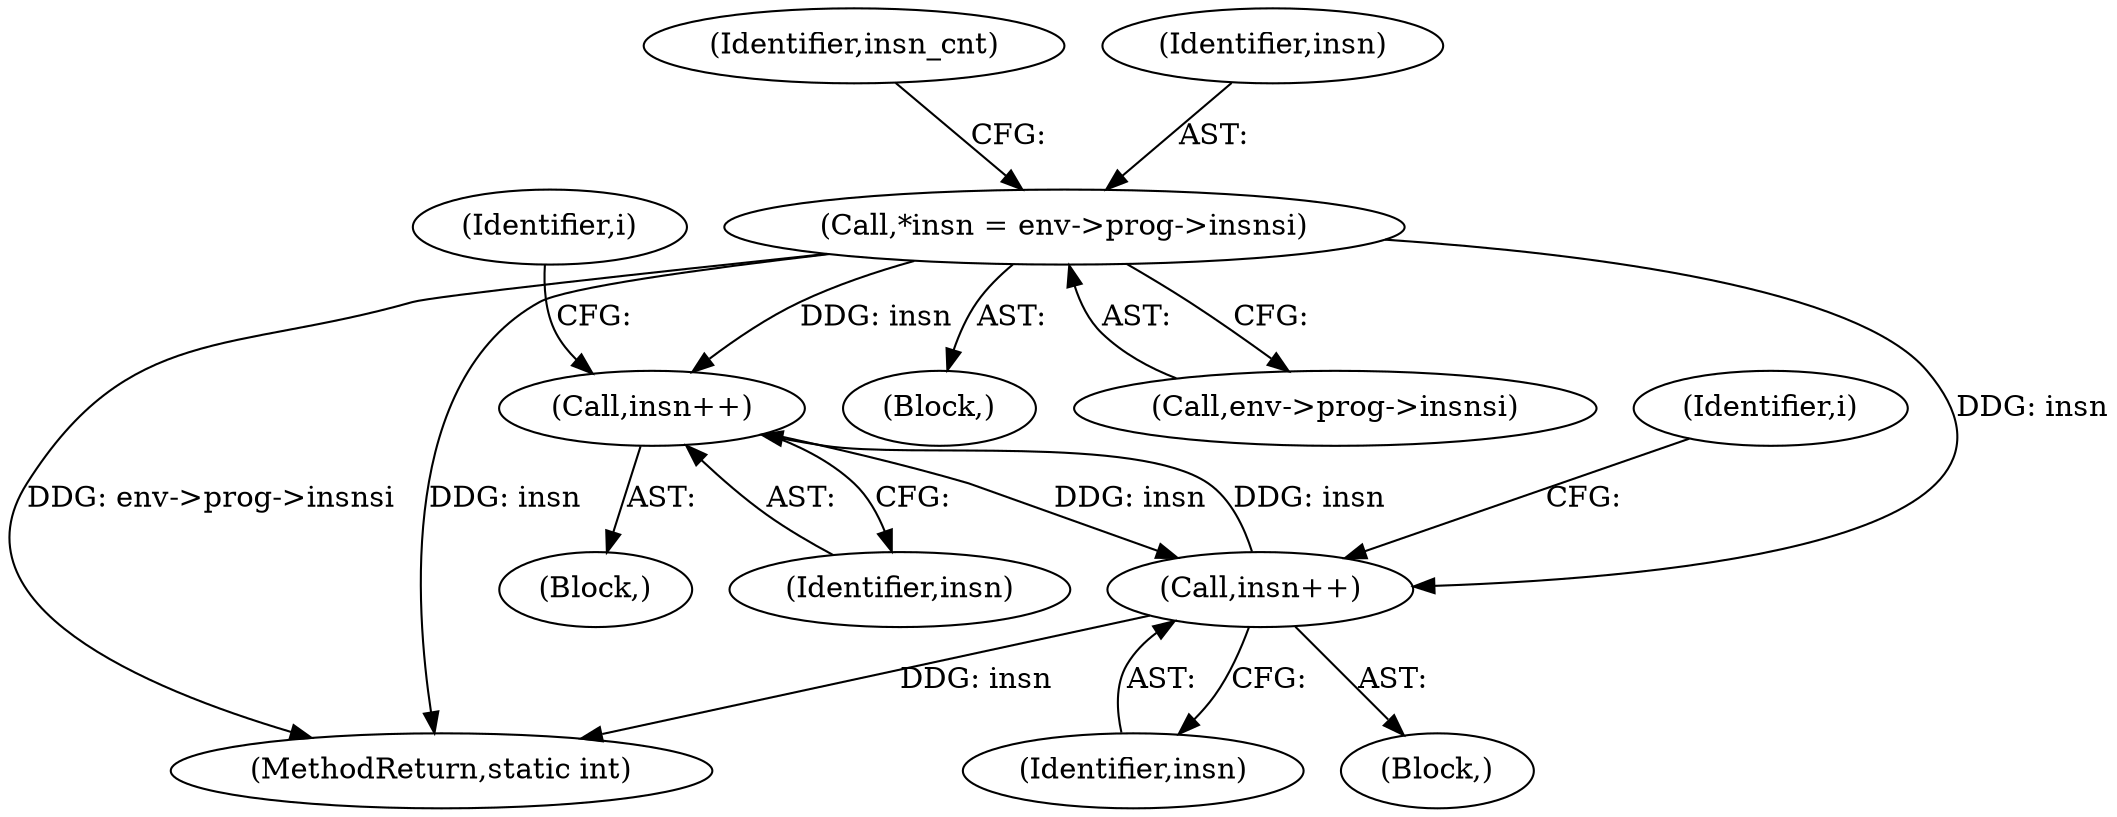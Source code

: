 digraph "0_linux_8358b02bf67d3a5d8a825070e1aa73f25fb2e4c7@pointer" {
"1000376" [label="(Call,insn++)"];
"1000137" [label="(Call,insn++)"];
"1000376" [label="(Call,insn++)"];
"1000110" [label="(Call,*insn = env->prog->insnsi)"];
"1000382" [label="(MethodReturn,static int)"];
"1000134" [label="(Block,)"];
"1000211" [label="(Block,)"];
"1000376" [label="(Call,insn++)"];
"1000138" [label="(Identifier,insn)"];
"1000119" [label="(Identifier,insn_cnt)"];
"1000110" [label="(Call,*insn = env->prog->insnsi)"];
"1000111" [label="(Identifier,insn)"];
"1000108" [label="(Block,)"];
"1000132" [label="(Identifier,i)"];
"1000379" [label="(Identifier,i)"];
"1000377" [label="(Identifier,insn)"];
"1000112" [label="(Call,env->prog->insnsi)"];
"1000137" [label="(Call,insn++)"];
"1000376" -> "1000211"  [label="AST: "];
"1000376" -> "1000377"  [label="CFG: "];
"1000377" -> "1000376"  [label="AST: "];
"1000379" -> "1000376"  [label="CFG: "];
"1000376" -> "1000137"  [label="DDG: insn"];
"1000137" -> "1000376"  [label="DDG: insn"];
"1000110" -> "1000376"  [label="DDG: insn"];
"1000137" -> "1000134"  [label="AST: "];
"1000137" -> "1000138"  [label="CFG: "];
"1000138" -> "1000137"  [label="AST: "];
"1000132" -> "1000137"  [label="CFG: "];
"1000137" -> "1000382"  [label="DDG: insn"];
"1000110" -> "1000137"  [label="DDG: insn"];
"1000110" -> "1000108"  [label="AST: "];
"1000110" -> "1000112"  [label="CFG: "];
"1000111" -> "1000110"  [label="AST: "];
"1000112" -> "1000110"  [label="AST: "];
"1000119" -> "1000110"  [label="CFG: "];
"1000110" -> "1000382"  [label="DDG: env->prog->insnsi"];
"1000110" -> "1000382"  [label="DDG: insn"];
}
